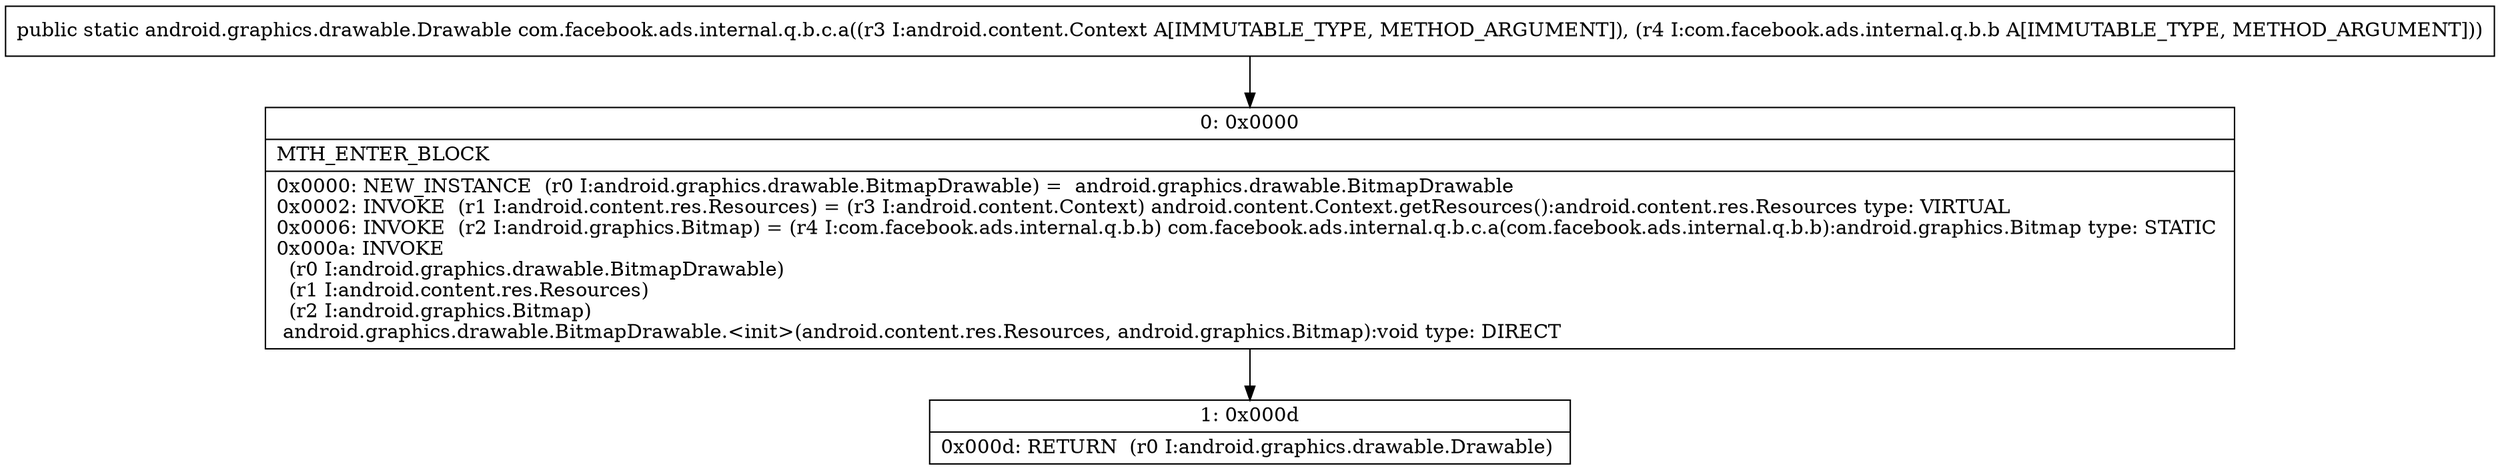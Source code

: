 digraph "CFG forcom.facebook.ads.internal.q.b.c.a(Landroid\/content\/Context;Lcom\/facebook\/ads\/internal\/q\/b\/b;)Landroid\/graphics\/drawable\/Drawable;" {
Node_0 [shape=record,label="{0\:\ 0x0000|MTH_ENTER_BLOCK\l|0x0000: NEW_INSTANCE  (r0 I:android.graphics.drawable.BitmapDrawable) =  android.graphics.drawable.BitmapDrawable \l0x0002: INVOKE  (r1 I:android.content.res.Resources) = (r3 I:android.content.Context) android.content.Context.getResources():android.content.res.Resources type: VIRTUAL \l0x0006: INVOKE  (r2 I:android.graphics.Bitmap) = (r4 I:com.facebook.ads.internal.q.b.b) com.facebook.ads.internal.q.b.c.a(com.facebook.ads.internal.q.b.b):android.graphics.Bitmap type: STATIC \l0x000a: INVOKE  \l  (r0 I:android.graphics.drawable.BitmapDrawable)\l  (r1 I:android.content.res.Resources)\l  (r2 I:android.graphics.Bitmap)\l android.graphics.drawable.BitmapDrawable.\<init\>(android.content.res.Resources, android.graphics.Bitmap):void type: DIRECT \l}"];
Node_1 [shape=record,label="{1\:\ 0x000d|0x000d: RETURN  (r0 I:android.graphics.drawable.Drawable) \l}"];
MethodNode[shape=record,label="{public static android.graphics.drawable.Drawable com.facebook.ads.internal.q.b.c.a((r3 I:android.content.Context A[IMMUTABLE_TYPE, METHOD_ARGUMENT]), (r4 I:com.facebook.ads.internal.q.b.b A[IMMUTABLE_TYPE, METHOD_ARGUMENT])) }"];
MethodNode -> Node_0;
Node_0 -> Node_1;
}

